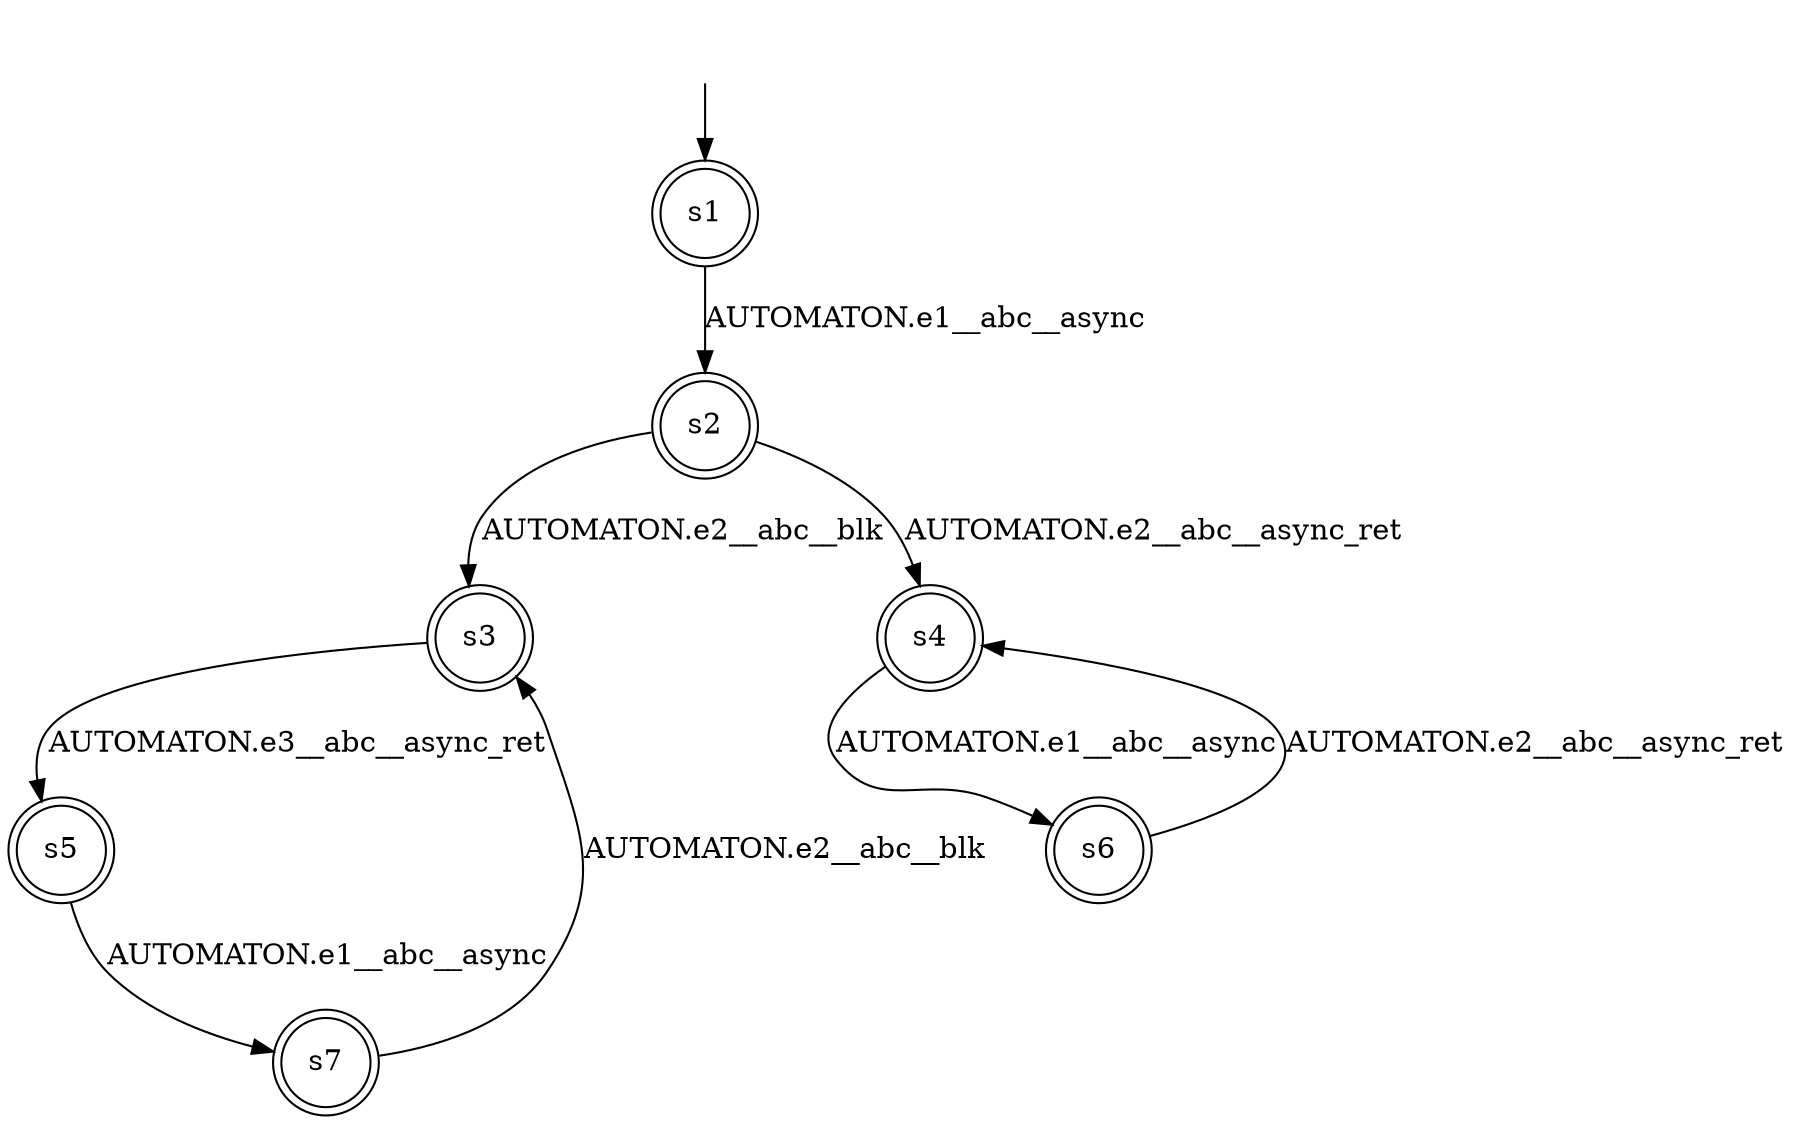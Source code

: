 digraph automaton {
	1 [label=<s1> shape="doublecircle"];
	2 [label=<s2> shape="doublecircle"];
	3 [label=<s3> shape="doublecircle"];
	4 [label=<s4> shape="doublecircle"];
	5 [label=<s5> shape="doublecircle"];
	6 [label=<s6> shape="doublecircle"];
	7 [label=<s7> shape="doublecircle"];
	__init1 [label=<> shape="none"];
	__init1 -> 1;
	1 -> 2 [label=<AUTOMATON.e1__abc__async> id="1-0-2"];
	2 -> 3 [label=<AUTOMATON.e2__abc__blk> id="2-0-3"];
	2 -> 4 [label=<AUTOMATON.e2__abc__async_ret> id="2-1-4"];
	3 -> 5 [label=<AUTOMATON.e3__abc__async_ret> id="3-0-5"];
	4 -> 6 [label=<AUTOMATON.e1__abc__async> id="4-0-6"];
	5 -> 7 [label=<AUTOMATON.e1__abc__async> id="5-0-7"];
	6 -> 4 [label=<AUTOMATON.e2__abc__async_ret> id="6-0-4"];
	7 -> 3 [label=<AUTOMATON.e2__abc__blk> id="7-0-3"];
}
